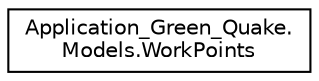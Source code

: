 digraph "Graphical Class Hierarchy"
{
 // LATEX_PDF_SIZE
  edge [fontname="Helvetica",fontsize="10",labelfontname="Helvetica",labelfontsize="10"];
  node [fontname="Helvetica",fontsize="10",shape=record];
  rankdir="LR";
  Node0 [label="Application_Green_Quake.\lModels.WorkPoints",height=0.2,width=0.4,color="black", fillcolor="white", style="filled",URL="$class_application___green___quake_1_1_models_1_1_work_points.html",tooltip=" "];
}
